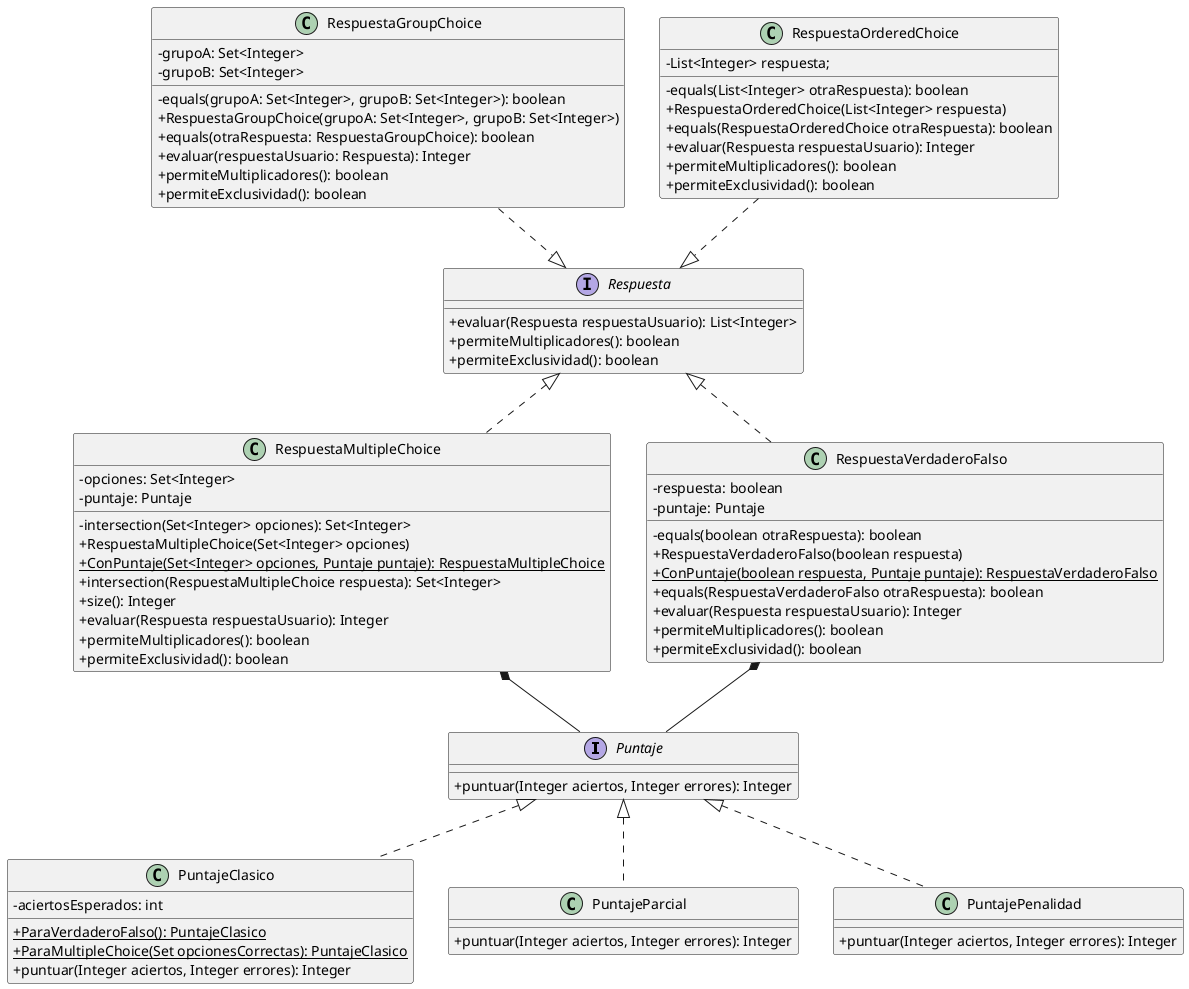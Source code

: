 @startuml
skinparam classAttributeIconSize 0

interface Puntaje {
    + puntuar(Integer aciertos, Integer errores): Integer
}

class PuntajeClasico {
    - aciertosEsperados: int
    + {static} ParaVerdaderoFalso(): PuntajeClasico
    + {static} ParaMultipleChoice(Set opcionesCorrectas): PuntajeClasico
    + puntuar(Integer aciertos, Integer errores): Integer
}

class PuntajeParcial {
    + puntuar(Integer aciertos, Integer errores): Integer
}

class PuntajePenalidad {
    + puntuar(Integer aciertos, Integer errores): Integer
}

interface Respuesta {
    + evaluar(Respuesta respuestaUsuario): List<Integer>
    + permiteMultiplicadores(): boolean
    + permiteExclusividad(): boolean
}

class RespuestaGroupChoice {
    - grupoA: Set<Integer>
    - grupoB: Set<Integer>
    - equals(grupoA: Set<Integer>, grupoB: Set<Integer>): boolean
    + RespuestaGroupChoice(grupoA: Set<Integer>, grupoB: Set<Integer>)
    + equals(otraRespuesta: RespuestaGroupChoice): boolean
    + evaluar(respuestaUsuario: Respuesta): Integer
    + permiteMultiplicadores(): boolean
    + permiteExclusividad(): boolean
}

class RespuestaMultipleChoice {
    - opciones: Set<Integer>
    - puntaje: Puntaje
    - intersection(Set<Integer> opciones): Set<Integer>
    + RespuestaMultipleChoice(Set<Integer> opciones)
    + {static} ConPuntaje(Set<Integer> opciones, Puntaje puntaje): RespuestaMultipleChoice
    + intersection(RespuestaMultipleChoice respuesta): Set<Integer>
    + size(): Integer
    + evaluar(Respuesta respuestaUsuario): Integer
    + permiteMultiplicadores(): boolean
    + permiteExclusividad(): boolean
}

class RespuestaVerdaderoFalso {
    - respuesta: boolean
    - puntaje: Puntaje
    - equals(boolean otraRespuesta): boolean
    + RespuestaVerdaderoFalso(boolean respuesta)
    + {static} ConPuntaje(boolean respuesta, Puntaje puntaje): RespuestaVerdaderoFalso
    + equals(RespuestaVerdaderoFalso otraRespuesta): boolean
    + evaluar(Respuesta respuestaUsuario): Integer
    + permiteMultiplicadores(): boolean
    + permiteExclusividad(): boolean
}

class RespuestaOrderedChoice {
    - List<Integer> respuesta;
    - equals(List<Integer> otraRespuesta): boolean
    + RespuestaOrderedChoice(List<Integer> respuesta)
    + equals(RespuestaOrderedChoice otraRespuesta): boolean
    + evaluar(Respuesta respuestaUsuario): Integer
    + permiteMultiplicadores(): boolean
    + permiteExclusividad(): boolean
}

'Ordenamiento De Cuadrados

'Herencia --|> cumple la relación 'es un'

'Asociacion --> un objeto guarda a otro

'Agregacion --o un objeto esta compuesto por otro pero no lo necesita para vivir

'Composicion --* un objeto es dueño de otro
RespuestaVerdaderoFalso *-- Puntaje
RespuestaMultipleChoice *-- Puntaje

'Dependencia ..> un objeto utiliza a otro porque lo recibe/devuelve

'Interfaces ..|> colección de declaraciones de métodos sin implemetnar
RespuestaGroupChoice .down.|> Respuesta
RespuestaMultipleChoice .up.|> Respuesta
RespuestaOrderedChoice .down.|> Respuesta
RespuestaVerdaderoFalso .up.|> Respuesta
PuntajeClasico .up.|> Puntaje
PuntajePenalidad .up.|> Puntaje
PuntajeParcial .up.|> Puntaje


@enduml